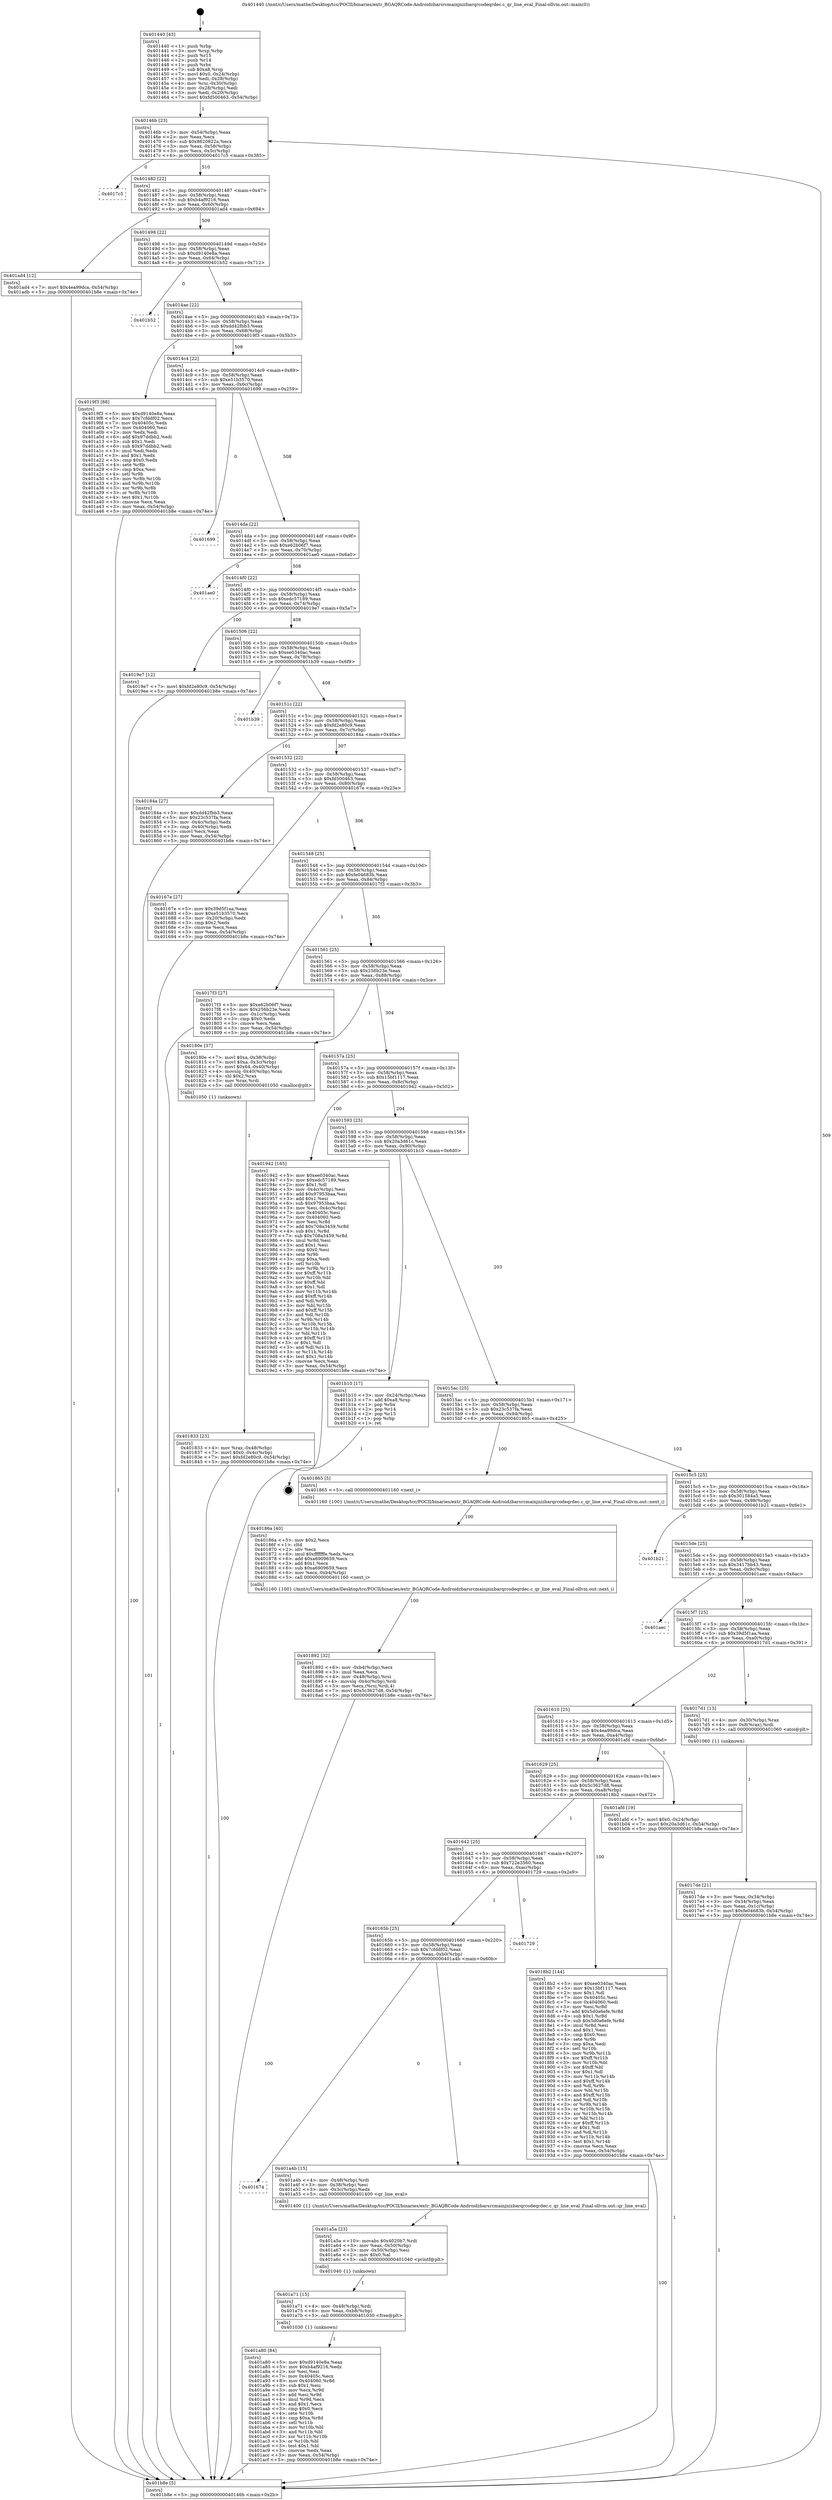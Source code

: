 digraph "0x401440" {
  label = "0x401440 (/mnt/c/Users/mathe/Desktop/tcc/POCII/binaries/extr_BGAQRCode-Androidzbarsrcmainjnizbarqrcodeqrdec.c_qr_line_eval_Final-ollvm.out::main(0))"
  labelloc = "t"
  node[shape=record]

  Entry [label="",width=0.3,height=0.3,shape=circle,fillcolor=black,style=filled]
  "0x40146b" [label="{
     0x40146b [23]\l
     | [instrs]\l
     &nbsp;&nbsp;0x40146b \<+3\>: mov -0x54(%rbp),%eax\l
     &nbsp;&nbsp;0x40146e \<+2\>: mov %eax,%ecx\l
     &nbsp;&nbsp;0x401470 \<+6\>: sub $0x8620822a,%ecx\l
     &nbsp;&nbsp;0x401476 \<+3\>: mov %eax,-0x58(%rbp)\l
     &nbsp;&nbsp;0x401479 \<+3\>: mov %ecx,-0x5c(%rbp)\l
     &nbsp;&nbsp;0x40147c \<+6\>: je 00000000004017c5 \<main+0x385\>\l
  }"]
  "0x4017c5" [label="{
     0x4017c5\l
  }", style=dashed]
  "0x401482" [label="{
     0x401482 [22]\l
     | [instrs]\l
     &nbsp;&nbsp;0x401482 \<+5\>: jmp 0000000000401487 \<main+0x47\>\l
     &nbsp;&nbsp;0x401487 \<+3\>: mov -0x58(%rbp),%eax\l
     &nbsp;&nbsp;0x40148a \<+5\>: sub $0xb4af9216,%eax\l
     &nbsp;&nbsp;0x40148f \<+3\>: mov %eax,-0x60(%rbp)\l
     &nbsp;&nbsp;0x401492 \<+6\>: je 0000000000401ad4 \<main+0x694\>\l
  }"]
  Exit [label="",width=0.3,height=0.3,shape=circle,fillcolor=black,style=filled,peripheries=2]
  "0x401ad4" [label="{
     0x401ad4 [12]\l
     | [instrs]\l
     &nbsp;&nbsp;0x401ad4 \<+7\>: movl $0x4ea99dca,-0x54(%rbp)\l
     &nbsp;&nbsp;0x401adb \<+5\>: jmp 0000000000401b8e \<main+0x74e\>\l
  }"]
  "0x401498" [label="{
     0x401498 [22]\l
     | [instrs]\l
     &nbsp;&nbsp;0x401498 \<+5\>: jmp 000000000040149d \<main+0x5d\>\l
     &nbsp;&nbsp;0x40149d \<+3\>: mov -0x58(%rbp),%eax\l
     &nbsp;&nbsp;0x4014a0 \<+5\>: sub $0xd9140e8a,%eax\l
     &nbsp;&nbsp;0x4014a5 \<+3\>: mov %eax,-0x64(%rbp)\l
     &nbsp;&nbsp;0x4014a8 \<+6\>: je 0000000000401b52 \<main+0x712\>\l
  }"]
  "0x401a80" [label="{
     0x401a80 [84]\l
     | [instrs]\l
     &nbsp;&nbsp;0x401a80 \<+5\>: mov $0xd9140e8a,%eax\l
     &nbsp;&nbsp;0x401a85 \<+5\>: mov $0xb4af9216,%edx\l
     &nbsp;&nbsp;0x401a8a \<+2\>: xor %esi,%esi\l
     &nbsp;&nbsp;0x401a8c \<+7\>: mov 0x40405c,%ecx\l
     &nbsp;&nbsp;0x401a93 \<+8\>: mov 0x404060,%r8d\l
     &nbsp;&nbsp;0x401a9b \<+3\>: sub $0x1,%esi\l
     &nbsp;&nbsp;0x401a9e \<+3\>: mov %ecx,%r9d\l
     &nbsp;&nbsp;0x401aa1 \<+3\>: add %esi,%r9d\l
     &nbsp;&nbsp;0x401aa4 \<+4\>: imul %r9d,%ecx\l
     &nbsp;&nbsp;0x401aa8 \<+3\>: and $0x1,%ecx\l
     &nbsp;&nbsp;0x401aab \<+3\>: cmp $0x0,%ecx\l
     &nbsp;&nbsp;0x401aae \<+4\>: sete %r10b\l
     &nbsp;&nbsp;0x401ab2 \<+4\>: cmp $0xa,%r8d\l
     &nbsp;&nbsp;0x401ab6 \<+4\>: setl %r11b\l
     &nbsp;&nbsp;0x401aba \<+3\>: mov %r10b,%bl\l
     &nbsp;&nbsp;0x401abd \<+3\>: and %r11b,%bl\l
     &nbsp;&nbsp;0x401ac0 \<+3\>: xor %r11b,%r10b\l
     &nbsp;&nbsp;0x401ac3 \<+3\>: or %r10b,%bl\l
     &nbsp;&nbsp;0x401ac6 \<+3\>: test $0x1,%bl\l
     &nbsp;&nbsp;0x401ac9 \<+3\>: cmovne %edx,%eax\l
     &nbsp;&nbsp;0x401acc \<+3\>: mov %eax,-0x54(%rbp)\l
     &nbsp;&nbsp;0x401acf \<+5\>: jmp 0000000000401b8e \<main+0x74e\>\l
  }"]
  "0x401b52" [label="{
     0x401b52\l
  }", style=dashed]
  "0x4014ae" [label="{
     0x4014ae [22]\l
     | [instrs]\l
     &nbsp;&nbsp;0x4014ae \<+5\>: jmp 00000000004014b3 \<main+0x73\>\l
     &nbsp;&nbsp;0x4014b3 \<+3\>: mov -0x58(%rbp),%eax\l
     &nbsp;&nbsp;0x4014b6 \<+5\>: sub $0xdd42fbb3,%eax\l
     &nbsp;&nbsp;0x4014bb \<+3\>: mov %eax,-0x68(%rbp)\l
     &nbsp;&nbsp;0x4014be \<+6\>: je 00000000004019f3 \<main+0x5b3\>\l
  }"]
  "0x401a71" [label="{
     0x401a71 [15]\l
     | [instrs]\l
     &nbsp;&nbsp;0x401a71 \<+4\>: mov -0x48(%rbp),%rdi\l
     &nbsp;&nbsp;0x401a75 \<+6\>: mov %eax,-0xb8(%rbp)\l
     &nbsp;&nbsp;0x401a7b \<+5\>: call 0000000000401030 \<free@plt\>\l
     | [calls]\l
     &nbsp;&nbsp;0x401030 \{1\} (unknown)\l
  }"]
  "0x4019f3" [label="{
     0x4019f3 [88]\l
     | [instrs]\l
     &nbsp;&nbsp;0x4019f3 \<+5\>: mov $0xd9140e8a,%eax\l
     &nbsp;&nbsp;0x4019f8 \<+5\>: mov $0x7cfddf02,%ecx\l
     &nbsp;&nbsp;0x4019fd \<+7\>: mov 0x40405c,%edx\l
     &nbsp;&nbsp;0x401a04 \<+7\>: mov 0x404060,%esi\l
     &nbsp;&nbsp;0x401a0b \<+2\>: mov %edx,%edi\l
     &nbsp;&nbsp;0x401a0d \<+6\>: add $0x97ddbb2,%edi\l
     &nbsp;&nbsp;0x401a13 \<+3\>: sub $0x1,%edi\l
     &nbsp;&nbsp;0x401a16 \<+6\>: sub $0x97ddbb2,%edi\l
     &nbsp;&nbsp;0x401a1c \<+3\>: imul %edi,%edx\l
     &nbsp;&nbsp;0x401a1f \<+3\>: and $0x1,%edx\l
     &nbsp;&nbsp;0x401a22 \<+3\>: cmp $0x0,%edx\l
     &nbsp;&nbsp;0x401a25 \<+4\>: sete %r8b\l
     &nbsp;&nbsp;0x401a29 \<+3\>: cmp $0xa,%esi\l
     &nbsp;&nbsp;0x401a2c \<+4\>: setl %r9b\l
     &nbsp;&nbsp;0x401a30 \<+3\>: mov %r8b,%r10b\l
     &nbsp;&nbsp;0x401a33 \<+3\>: and %r9b,%r10b\l
     &nbsp;&nbsp;0x401a36 \<+3\>: xor %r9b,%r8b\l
     &nbsp;&nbsp;0x401a39 \<+3\>: or %r8b,%r10b\l
     &nbsp;&nbsp;0x401a3c \<+4\>: test $0x1,%r10b\l
     &nbsp;&nbsp;0x401a40 \<+3\>: cmovne %ecx,%eax\l
     &nbsp;&nbsp;0x401a43 \<+3\>: mov %eax,-0x54(%rbp)\l
     &nbsp;&nbsp;0x401a46 \<+5\>: jmp 0000000000401b8e \<main+0x74e\>\l
  }"]
  "0x4014c4" [label="{
     0x4014c4 [22]\l
     | [instrs]\l
     &nbsp;&nbsp;0x4014c4 \<+5\>: jmp 00000000004014c9 \<main+0x89\>\l
     &nbsp;&nbsp;0x4014c9 \<+3\>: mov -0x58(%rbp),%eax\l
     &nbsp;&nbsp;0x4014cc \<+5\>: sub $0xe51b3570,%eax\l
     &nbsp;&nbsp;0x4014d1 \<+3\>: mov %eax,-0x6c(%rbp)\l
     &nbsp;&nbsp;0x4014d4 \<+6\>: je 0000000000401699 \<main+0x259\>\l
  }"]
  "0x401a5a" [label="{
     0x401a5a [23]\l
     | [instrs]\l
     &nbsp;&nbsp;0x401a5a \<+10\>: movabs $0x4020b7,%rdi\l
     &nbsp;&nbsp;0x401a64 \<+3\>: mov %eax,-0x50(%rbp)\l
     &nbsp;&nbsp;0x401a67 \<+3\>: mov -0x50(%rbp),%esi\l
     &nbsp;&nbsp;0x401a6a \<+2\>: mov $0x0,%al\l
     &nbsp;&nbsp;0x401a6c \<+5\>: call 0000000000401040 \<printf@plt\>\l
     | [calls]\l
     &nbsp;&nbsp;0x401040 \{1\} (unknown)\l
  }"]
  "0x401699" [label="{
     0x401699\l
  }", style=dashed]
  "0x4014da" [label="{
     0x4014da [22]\l
     | [instrs]\l
     &nbsp;&nbsp;0x4014da \<+5\>: jmp 00000000004014df \<main+0x9f\>\l
     &nbsp;&nbsp;0x4014df \<+3\>: mov -0x58(%rbp),%eax\l
     &nbsp;&nbsp;0x4014e2 \<+5\>: sub $0xe62b06f7,%eax\l
     &nbsp;&nbsp;0x4014e7 \<+3\>: mov %eax,-0x70(%rbp)\l
     &nbsp;&nbsp;0x4014ea \<+6\>: je 0000000000401ae0 \<main+0x6a0\>\l
  }"]
  "0x401674" [label="{
     0x401674\l
  }", style=dashed]
  "0x401ae0" [label="{
     0x401ae0\l
  }", style=dashed]
  "0x4014f0" [label="{
     0x4014f0 [22]\l
     | [instrs]\l
     &nbsp;&nbsp;0x4014f0 \<+5\>: jmp 00000000004014f5 \<main+0xb5\>\l
     &nbsp;&nbsp;0x4014f5 \<+3\>: mov -0x58(%rbp),%eax\l
     &nbsp;&nbsp;0x4014f8 \<+5\>: sub $0xedc57189,%eax\l
     &nbsp;&nbsp;0x4014fd \<+3\>: mov %eax,-0x74(%rbp)\l
     &nbsp;&nbsp;0x401500 \<+6\>: je 00000000004019e7 \<main+0x5a7\>\l
  }"]
  "0x401a4b" [label="{
     0x401a4b [15]\l
     | [instrs]\l
     &nbsp;&nbsp;0x401a4b \<+4\>: mov -0x48(%rbp),%rdi\l
     &nbsp;&nbsp;0x401a4f \<+3\>: mov -0x38(%rbp),%esi\l
     &nbsp;&nbsp;0x401a52 \<+3\>: mov -0x3c(%rbp),%edx\l
     &nbsp;&nbsp;0x401a55 \<+5\>: call 0000000000401400 \<qr_line_eval\>\l
     | [calls]\l
     &nbsp;&nbsp;0x401400 \{1\} (/mnt/c/Users/mathe/Desktop/tcc/POCII/binaries/extr_BGAQRCode-Androidzbarsrcmainjnizbarqrcodeqrdec.c_qr_line_eval_Final-ollvm.out::qr_line_eval)\l
  }"]
  "0x4019e7" [label="{
     0x4019e7 [12]\l
     | [instrs]\l
     &nbsp;&nbsp;0x4019e7 \<+7\>: movl $0xfd2e80c9,-0x54(%rbp)\l
     &nbsp;&nbsp;0x4019ee \<+5\>: jmp 0000000000401b8e \<main+0x74e\>\l
  }"]
  "0x401506" [label="{
     0x401506 [22]\l
     | [instrs]\l
     &nbsp;&nbsp;0x401506 \<+5\>: jmp 000000000040150b \<main+0xcb\>\l
     &nbsp;&nbsp;0x40150b \<+3\>: mov -0x58(%rbp),%eax\l
     &nbsp;&nbsp;0x40150e \<+5\>: sub $0xee0340ac,%eax\l
     &nbsp;&nbsp;0x401513 \<+3\>: mov %eax,-0x78(%rbp)\l
     &nbsp;&nbsp;0x401516 \<+6\>: je 0000000000401b39 \<main+0x6f9\>\l
  }"]
  "0x40165b" [label="{
     0x40165b [25]\l
     | [instrs]\l
     &nbsp;&nbsp;0x40165b \<+5\>: jmp 0000000000401660 \<main+0x220\>\l
     &nbsp;&nbsp;0x401660 \<+3\>: mov -0x58(%rbp),%eax\l
     &nbsp;&nbsp;0x401663 \<+5\>: sub $0x7cfddf02,%eax\l
     &nbsp;&nbsp;0x401668 \<+6\>: mov %eax,-0xb0(%rbp)\l
     &nbsp;&nbsp;0x40166e \<+6\>: je 0000000000401a4b \<main+0x60b\>\l
  }"]
  "0x401b39" [label="{
     0x401b39\l
  }", style=dashed]
  "0x40151c" [label="{
     0x40151c [22]\l
     | [instrs]\l
     &nbsp;&nbsp;0x40151c \<+5\>: jmp 0000000000401521 \<main+0xe1\>\l
     &nbsp;&nbsp;0x401521 \<+3\>: mov -0x58(%rbp),%eax\l
     &nbsp;&nbsp;0x401524 \<+5\>: sub $0xfd2e80c9,%eax\l
     &nbsp;&nbsp;0x401529 \<+3\>: mov %eax,-0x7c(%rbp)\l
     &nbsp;&nbsp;0x40152c \<+6\>: je 000000000040184a \<main+0x40a\>\l
  }"]
  "0x401729" [label="{
     0x401729\l
  }", style=dashed]
  "0x40184a" [label="{
     0x40184a [27]\l
     | [instrs]\l
     &nbsp;&nbsp;0x40184a \<+5\>: mov $0xdd42fbb3,%eax\l
     &nbsp;&nbsp;0x40184f \<+5\>: mov $0x23c537fa,%ecx\l
     &nbsp;&nbsp;0x401854 \<+3\>: mov -0x4c(%rbp),%edx\l
     &nbsp;&nbsp;0x401857 \<+3\>: cmp -0x40(%rbp),%edx\l
     &nbsp;&nbsp;0x40185a \<+3\>: cmovl %ecx,%eax\l
     &nbsp;&nbsp;0x40185d \<+3\>: mov %eax,-0x54(%rbp)\l
     &nbsp;&nbsp;0x401860 \<+5\>: jmp 0000000000401b8e \<main+0x74e\>\l
  }"]
  "0x401532" [label="{
     0x401532 [22]\l
     | [instrs]\l
     &nbsp;&nbsp;0x401532 \<+5\>: jmp 0000000000401537 \<main+0xf7\>\l
     &nbsp;&nbsp;0x401537 \<+3\>: mov -0x58(%rbp),%eax\l
     &nbsp;&nbsp;0x40153a \<+5\>: sub $0xfd500463,%eax\l
     &nbsp;&nbsp;0x40153f \<+3\>: mov %eax,-0x80(%rbp)\l
     &nbsp;&nbsp;0x401542 \<+6\>: je 000000000040167e \<main+0x23e\>\l
  }"]
  "0x401642" [label="{
     0x401642 [25]\l
     | [instrs]\l
     &nbsp;&nbsp;0x401642 \<+5\>: jmp 0000000000401647 \<main+0x207\>\l
     &nbsp;&nbsp;0x401647 \<+3\>: mov -0x58(%rbp),%eax\l
     &nbsp;&nbsp;0x40164a \<+5\>: sub $0x722e3560,%eax\l
     &nbsp;&nbsp;0x40164f \<+6\>: mov %eax,-0xac(%rbp)\l
     &nbsp;&nbsp;0x401655 \<+6\>: je 0000000000401729 \<main+0x2e9\>\l
  }"]
  "0x40167e" [label="{
     0x40167e [27]\l
     | [instrs]\l
     &nbsp;&nbsp;0x40167e \<+5\>: mov $0x39d5f1aa,%eax\l
     &nbsp;&nbsp;0x401683 \<+5\>: mov $0xe51b3570,%ecx\l
     &nbsp;&nbsp;0x401688 \<+3\>: mov -0x20(%rbp),%edx\l
     &nbsp;&nbsp;0x40168b \<+3\>: cmp $0x2,%edx\l
     &nbsp;&nbsp;0x40168e \<+3\>: cmovne %ecx,%eax\l
     &nbsp;&nbsp;0x401691 \<+3\>: mov %eax,-0x54(%rbp)\l
     &nbsp;&nbsp;0x401694 \<+5\>: jmp 0000000000401b8e \<main+0x74e\>\l
  }"]
  "0x401548" [label="{
     0x401548 [25]\l
     | [instrs]\l
     &nbsp;&nbsp;0x401548 \<+5\>: jmp 000000000040154d \<main+0x10d\>\l
     &nbsp;&nbsp;0x40154d \<+3\>: mov -0x58(%rbp),%eax\l
     &nbsp;&nbsp;0x401550 \<+5\>: sub $0xfe04683b,%eax\l
     &nbsp;&nbsp;0x401555 \<+6\>: mov %eax,-0x84(%rbp)\l
     &nbsp;&nbsp;0x40155b \<+6\>: je 00000000004017f3 \<main+0x3b3\>\l
  }"]
  "0x401b8e" [label="{
     0x401b8e [5]\l
     | [instrs]\l
     &nbsp;&nbsp;0x401b8e \<+5\>: jmp 000000000040146b \<main+0x2b\>\l
  }"]
  "0x401440" [label="{
     0x401440 [43]\l
     | [instrs]\l
     &nbsp;&nbsp;0x401440 \<+1\>: push %rbp\l
     &nbsp;&nbsp;0x401441 \<+3\>: mov %rsp,%rbp\l
     &nbsp;&nbsp;0x401444 \<+2\>: push %r15\l
     &nbsp;&nbsp;0x401446 \<+2\>: push %r14\l
     &nbsp;&nbsp;0x401448 \<+1\>: push %rbx\l
     &nbsp;&nbsp;0x401449 \<+7\>: sub $0xa8,%rsp\l
     &nbsp;&nbsp;0x401450 \<+7\>: movl $0x0,-0x24(%rbp)\l
     &nbsp;&nbsp;0x401457 \<+3\>: mov %edi,-0x28(%rbp)\l
     &nbsp;&nbsp;0x40145a \<+4\>: mov %rsi,-0x30(%rbp)\l
     &nbsp;&nbsp;0x40145e \<+3\>: mov -0x28(%rbp),%edi\l
     &nbsp;&nbsp;0x401461 \<+3\>: mov %edi,-0x20(%rbp)\l
     &nbsp;&nbsp;0x401464 \<+7\>: movl $0xfd500463,-0x54(%rbp)\l
  }"]
  "0x4018b2" [label="{
     0x4018b2 [144]\l
     | [instrs]\l
     &nbsp;&nbsp;0x4018b2 \<+5\>: mov $0xee0340ac,%eax\l
     &nbsp;&nbsp;0x4018b7 \<+5\>: mov $0x15bf1117,%ecx\l
     &nbsp;&nbsp;0x4018bc \<+2\>: mov $0x1,%dl\l
     &nbsp;&nbsp;0x4018be \<+7\>: mov 0x40405c,%esi\l
     &nbsp;&nbsp;0x4018c5 \<+7\>: mov 0x404060,%edi\l
     &nbsp;&nbsp;0x4018cc \<+3\>: mov %esi,%r8d\l
     &nbsp;&nbsp;0x4018cf \<+7\>: add $0x5d0a6efe,%r8d\l
     &nbsp;&nbsp;0x4018d6 \<+4\>: sub $0x1,%r8d\l
     &nbsp;&nbsp;0x4018da \<+7\>: sub $0x5d0a6efe,%r8d\l
     &nbsp;&nbsp;0x4018e1 \<+4\>: imul %r8d,%esi\l
     &nbsp;&nbsp;0x4018e5 \<+3\>: and $0x1,%esi\l
     &nbsp;&nbsp;0x4018e8 \<+3\>: cmp $0x0,%esi\l
     &nbsp;&nbsp;0x4018eb \<+4\>: sete %r9b\l
     &nbsp;&nbsp;0x4018ef \<+3\>: cmp $0xa,%edi\l
     &nbsp;&nbsp;0x4018f2 \<+4\>: setl %r10b\l
     &nbsp;&nbsp;0x4018f6 \<+3\>: mov %r9b,%r11b\l
     &nbsp;&nbsp;0x4018f9 \<+4\>: xor $0xff,%r11b\l
     &nbsp;&nbsp;0x4018fd \<+3\>: mov %r10b,%bl\l
     &nbsp;&nbsp;0x401900 \<+3\>: xor $0xff,%bl\l
     &nbsp;&nbsp;0x401903 \<+3\>: xor $0x1,%dl\l
     &nbsp;&nbsp;0x401906 \<+3\>: mov %r11b,%r14b\l
     &nbsp;&nbsp;0x401909 \<+4\>: and $0xff,%r14b\l
     &nbsp;&nbsp;0x40190d \<+3\>: and %dl,%r9b\l
     &nbsp;&nbsp;0x401910 \<+3\>: mov %bl,%r15b\l
     &nbsp;&nbsp;0x401913 \<+4\>: and $0xff,%r15b\l
     &nbsp;&nbsp;0x401917 \<+3\>: and %dl,%r10b\l
     &nbsp;&nbsp;0x40191a \<+3\>: or %r9b,%r14b\l
     &nbsp;&nbsp;0x40191d \<+3\>: or %r10b,%r15b\l
     &nbsp;&nbsp;0x401920 \<+3\>: xor %r15b,%r14b\l
     &nbsp;&nbsp;0x401923 \<+3\>: or %bl,%r11b\l
     &nbsp;&nbsp;0x401926 \<+4\>: xor $0xff,%r11b\l
     &nbsp;&nbsp;0x40192a \<+3\>: or $0x1,%dl\l
     &nbsp;&nbsp;0x40192d \<+3\>: and %dl,%r11b\l
     &nbsp;&nbsp;0x401930 \<+3\>: or %r11b,%r14b\l
     &nbsp;&nbsp;0x401933 \<+4\>: test $0x1,%r14b\l
     &nbsp;&nbsp;0x401937 \<+3\>: cmovne %ecx,%eax\l
     &nbsp;&nbsp;0x40193a \<+3\>: mov %eax,-0x54(%rbp)\l
     &nbsp;&nbsp;0x40193d \<+5\>: jmp 0000000000401b8e \<main+0x74e\>\l
  }"]
  "0x4017f3" [label="{
     0x4017f3 [27]\l
     | [instrs]\l
     &nbsp;&nbsp;0x4017f3 \<+5\>: mov $0xe62b06f7,%eax\l
     &nbsp;&nbsp;0x4017f8 \<+5\>: mov $0x256b23e,%ecx\l
     &nbsp;&nbsp;0x4017fd \<+3\>: mov -0x1c(%rbp),%edx\l
     &nbsp;&nbsp;0x401800 \<+3\>: cmp $0x0,%edx\l
     &nbsp;&nbsp;0x401803 \<+3\>: cmove %ecx,%eax\l
     &nbsp;&nbsp;0x401806 \<+3\>: mov %eax,-0x54(%rbp)\l
     &nbsp;&nbsp;0x401809 \<+5\>: jmp 0000000000401b8e \<main+0x74e\>\l
  }"]
  "0x401561" [label="{
     0x401561 [25]\l
     | [instrs]\l
     &nbsp;&nbsp;0x401561 \<+5\>: jmp 0000000000401566 \<main+0x126\>\l
     &nbsp;&nbsp;0x401566 \<+3\>: mov -0x58(%rbp),%eax\l
     &nbsp;&nbsp;0x401569 \<+5\>: sub $0x256b23e,%eax\l
     &nbsp;&nbsp;0x40156e \<+6\>: mov %eax,-0x88(%rbp)\l
     &nbsp;&nbsp;0x401574 \<+6\>: je 000000000040180e \<main+0x3ce\>\l
  }"]
  "0x401629" [label="{
     0x401629 [25]\l
     | [instrs]\l
     &nbsp;&nbsp;0x401629 \<+5\>: jmp 000000000040162e \<main+0x1ee\>\l
     &nbsp;&nbsp;0x40162e \<+3\>: mov -0x58(%rbp),%eax\l
     &nbsp;&nbsp;0x401631 \<+5\>: sub $0x5c3627d8,%eax\l
     &nbsp;&nbsp;0x401636 \<+6\>: mov %eax,-0xa8(%rbp)\l
     &nbsp;&nbsp;0x40163c \<+6\>: je 00000000004018b2 \<main+0x472\>\l
  }"]
  "0x40180e" [label="{
     0x40180e [37]\l
     | [instrs]\l
     &nbsp;&nbsp;0x40180e \<+7\>: movl $0xa,-0x38(%rbp)\l
     &nbsp;&nbsp;0x401815 \<+7\>: movl $0xa,-0x3c(%rbp)\l
     &nbsp;&nbsp;0x40181c \<+7\>: movl $0x64,-0x40(%rbp)\l
     &nbsp;&nbsp;0x401823 \<+4\>: movslq -0x40(%rbp),%rax\l
     &nbsp;&nbsp;0x401827 \<+4\>: shl $0x2,%rax\l
     &nbsp;&nbsp;0x40182b \<+3\>: mov %rax,%rdi\l
     &nbsp;&nbsp;0x40182e \<+5\>: call 0000000000401050 \<malloc@plt\>\l
     | [calls]\l
     &nbsp;&nbsp;0x401050 \{1\} (unknown)\l
  }"]
  "0x40157a" [label="{
     0x40157a [25]\l
     | [instrs]\l
     &nbsp;&nbsp;0x40157a \<+5\>: jmp 000000000040157f \<main+0x13f\>\l
     &nbsp;&nbsp;0x40157f \<+3\>: mov -0x58(%rbp),%eax\l
     &nbsp;&nbsp;0x401582 \<+5\>: sub $0x15bf1117,%eax\l
     &nbsp;&nbsp;0x401587 \<+6\>: mov %eax,-0x8c(%rbp)\l
     &nbsp;&nbsp;0x40158d \<+6\>: je 0000000000401942 \<main+0x502\>\l
  }"]
  "0x401afd" [label="{
     0x401afd [19]\l
     | [instrs]\l
     &nbsp;&nbsp;0x401afd \<+7\>: movl $0x0,-0x24(%rbp)\l
     &nbsp;&nbsp;0x401b04 \<+7\>: movl $0x20a3d61c,-0x54(%rbp)\l
     &nbsp;&nbsp;0x401b0b \<+5\>: jmp 0000000000401b8e \<main+0x74e\>\l
  }"]
  "0x401942" [label="{
     0x401942 [165]\l
     | [instrs]\l
     &nbsp;&nbsp;0x401942 \<+5\>: mov $0xee0340ac,%eax\l
     &nbsp;&nbsp;0x401947 \<+5\>: mov $0xedc57189,%ecx\l
     &nbsp;&nbsp;0x40194c \<+2\>: mov $0x1,%dl\l
     &nbsp;&nbsp;0x40194e \<+3\>: mov -0x4c(%rbp),%esi\l
     &nbsp;&nbsp;0x401951 \<+6\>: add $0x97953baa,%esi\l
     &nbsp;&nbsp;0x401957 \<+3\>: add $0x1,%esi\l
     &nbsp;&nbsp;0x40195a \<+6\>: sub $0x97953baa,%esi\l
     &nbsp;&nbsp;0x401960 \<+3\>: mov %esi,-0x4c(%rbp)\l
     &nbsp;&nbsp;0x401963 \<+7\>: mov 0x40405c,%esi\l
     &nbsp;&nbsp;0x40196a \<+7\>: mov 0x404060,%edi\l
     &nbsp;&nbsp;0x401971 \<+3\>: mov %esi,%r8d\l
     &nbsp;&nbsp;0x401974 \<+7\>: add $0x708a3459,%r8d\l
     &nbsp;&nbsp;0x40197b \<+4\>: sub $0x1,%r8d\l
     &nbsp;&nbsp;0x40197f \<+7\>: sub $0x708a3459,%r8d\l
     &nbsp;&nbsp;0x401986 \<+4\>: imul %r8d,%esi\l
     &nbsp;&nbsp;0x40198a \<+3\>: and $0x1,%esi\l
     &nbsp;&nbsp;0x40198d \<+3\>: cmp $0x0,%esi\l
     &nbsp;&nbsp;0x401990 \<+4\>: sete %r9b\l
     &nbsp;&nbsp;0x401994 \<+3\>: cmp $0xa,%edi\l
     &nbsp;&nbsp;0x401997 \<+4\>: setl %r10b\l
     &nbsp;&nbsp;0x40199b \<+3\>: mov %r9b,%r11b\l
     &nbsp;&nbsp;0x40199e \<+4\>: xor $0xff,%r11b\l
     &nbsp;&nbsp;0x4019a2 \<+3\>: mov %r10b,%bl\l
     &nbsp;&nbsp;0x4019a5 \<+3\>: xor $0xff,%bl\l
     &nbsp;&nbsp;0x4019a8 \<+3\>: xor $0x1,%dl\l
     &nbsp;&nbsp;0x4019ab \<+3\>: mov %r11b,%r14b\l
     &nbsp;&nbsp;0x4019ae \<+4\>: and $0xff,%r14b\l
     &nbsp;&nbsp;0x4019b2 \<+3\>: and %dl,%r9b\l
     &nbsp;&nbsp;0x4019b5 \<+3\>: mov %bl,%r15b\l
     &nbsp;&nbsp;0x4019b8 \<+4\>: and $0xff,%r15b\l
     &nbsp;&nbsp;0x4019bc \<+3\>: and %dl,%r10b\l
     &nbsp;&nbsp;0x4019bf \<+3\>: or %r9b,%r14b\l
     &nbsp;&nbsp;0x4019c2 \<+3\>: or %r10b,%r15b\l
     &nbsp;&nbsp;0x4019c5 \<+3\>: xor %r15b,%r14b\l
     &nbsp;&nbsp;0x4019c8 \<+3\>: or %bl,%r11b\l
     &nbsp;&nbsp;0x4019cb \<+4\>: xor $0xff,%r11b\l
     &nbsp;&nbsp;0x4019cf \<+3\>: or $0x1,%dl\l
     &nbsp;&nbsp;0x4019d2 \<+3\>: and %dl,%r11b\l
     &nbsp;&nbsp;0x4019d5 \<+3\>: or %r11b,%r14b\l
     &nbsp;&nbsp;0x4019d8 \<+4\>: test $0x1,%r14b\l
     &nbsp;&nbsp;0x4019dc \<+3\>: cmovne %ecx,%eax\l
     &nbsp;&nbsp;0x4019df \<+3\>: mov %eax,-0x54(%rbp)\l
     &nbsp;&nbsp;0x4019e2 \<+5\>: jmp 0000000000401b8e \<main+0x74e\>\l
  }"]
  "0x401593" [label="{
     0x401593 [25]\l
     | [instrs]\l
     &nbsp;&nbsp;0x401593 \<+5\>: jmp 0000000000401598 \<main+0x158\>\l
     &nbsp;&nbsp;0x401598 \<+3\>: mov -0x58(%rbp),%eax\l
     &nbsp;&nbsp;0x40159b \<+5\>: sub $0x20a3d61c,%eax\l
     &nbsp;&nbsp;0x4015a0 \<+6\>: mov %eax,-0x90(%rbp)\l
     &nbsp;&nbsp;0x4015a6 \<+6\>: je 0000000000401b10 \<main+0x6d0\>\l
  }"]
  "0x401892" [label="{
     0x401892 [32]\l
     | [instrs]\l
     &nbsp;&nbsp;0x401892 \<+6\>: mov -0xb4(%rbp),%ecx\l
     &nbsp;&nbsp;0x401898 \<+3\>: imul %eax,%ecx\l
     &nbsp;&nbsp;0x40189b \<+4\>: mov -0x48(%rbp),%rsi\l
     &nbsp;&nbsp;0x40189f \<+4\>: movslq -0x4c(%rbp),%rdi\l
     &nbsp;&nbsp;0x4018a3 \<+3\>: mov %ecx,(%rsi,%rdi,4)\l
     &nbsp;&nbsp;0x4018a6 \<+7\>: movl $0x5c3627d8,-0x54(%rbp)\l
     &nbsp;&nbsp;0x4018ad \<+5\>: jmp 0000000000401b8e \<main+0x74e\>\l
  }"]
  "0x401b10" [label="{
     0x401b10 [17]\l
     | [instrs]\l
     &nbsp;&nbsp;0x401b10 \<+3\>: mov -0x24(%rbp),%eax\l
     &nbsp;&nbsp;0x401b13 \<+7\>: add $0xa8,%rsp\l
     &nbsp;&nbsp;0x401b1a \<+1\>: pop %rbx\l
     &nbsp;&nbsp;0x401b1b \<+2\>: pop %r14\l
     &nbsp;&nbsp;0x401b1d \<+2\>: pop %r15\l
     &nbsp;&nbsp;0x401b1f \<+1\>: pop %rbp\l
     &nbsp;&nbsp;0x401b20 \<+1\>: ret\l
  }"]
  "0x4015ac" [label="{
     0x4015ac [25]\l
     | [instrs]\l
     &nbsp;&nbsp;0x4015ac \<+5\>: jmp 00000000004015b1 \<main+0x171\>\l
     &nbsp;&nbsp;0x4015b1 \<+3\>: mov -0x58(%rbp),%eax\l
     &nbsp;&nbsp;0x4015b4 \<+5\>: sub $0x23c537fa,%eax\l
     &nbsp;&nbsp;0x4015b9 \<+6\>: mov %eax,-0x94(%rbp)\l
     &nbsp;&nbsp;0x4015bf \<+6\>: je 0000000000401865 \<main+0x425\>\l
  }"]
  "0x40186a" [label="{
     0x40186a [40]\l
     | [instrs]\l
     &nbsp;&nbsp;0x40186a \<+5\>: mov $0x2,%ecx\l
     &nbsp;&nbsp;0x40186f \<+1\>: cltd\l
     &nbsp;&nbsp;0x401870 \<+2\>: idiv %ecx\l
     &nbsp;&nbsp;0x401872 \<+6\>: imul $0xfffffffe,%edx,%ecx\l
     &nbsp;&nbsp;0x401878 \<+6\>: add $0xa6909659,%ecx\l
     &nbsp;&nbsp;0x40187e \<+3\>: add $0x1,%ecx\l
     &nbsp;&nbsp;0x401881 \<+6\>: sub $0xa6909659,%ecx\l
     &nbsp;&nbsp;0x401887 \<+6\>: mov %ecx,-0xb4(%rbp)\l
     &nbsp;&nbsp;0x40188d \<+5\>: call 0000000000401160 \<next_i\>\l
     | [calls]\l
     &nbsp;&nbsp;0x401160 \{100\} (/mnt/c/Users/mathe/Desktop/tcc/POCII/binaries/extr_BGAQRCode-Androidzbarsrcmainjnizbarqrcodeqrdec.c_qr_line_eval_Final-ollvm.out::next_i)\l
  }"]
  "0x401865" [label="{
     0x401865 [5]\l
     | [instrs]\l
     &nbsp;&nbsp;0x401865 \<+5\>: call 0000000000401160 \<next_i\>\l
     | [calls]\l
     &nbsp;&nbsp;0x401160 \{100\} (/mnt/c/Users/mathe/Desktop/tcc/POCII/binaries/extr_BGAQRCode-Androidzbarsrcmainjnizbarqrcodeqrdec.c_qr_line_eval_Final-ollvm.out::next_i)\l
  }"]
  "0x4015c5" [label="{
     0x4015c5 [25]\l
     | [instrs]\l
     &nbsp;&nbsp;0x4015c5 \<+5\>: jmp 00000000004015ca \<main+0x18a\>\l
     &nbsp;&nbsp;0x4015ca \<+3\>: mov -0x58(%rbp),%eax\l
     &nbsp;&nbsp;0x4015cd \<+5\>: sub $0x301584a5,%eax\l
     &nbsp;&nbsp;0x4015d2 \<+6\>: mov %eax,-0x98(%rbp)\l
     &nbsp;&nbsp;0x4015d8 \<+6\>: je 0000000000401b21 \<main+0x6e1\>\l
  }"]
  "0x401833" [label="{
     0x401833 [23]\l
     | [instrs]\l
     &nbsp;&nbsp;0x401833 \<+4\>: mov %rax,-0x48(%rbp)\l
     &nbsp;&nbsp;0x401837 \<+7\>: movl $0x0,-0x4c(%rbp)\l
     &nbsp;&nbsp;0x40183e \<+7\>: movl $0xfd2e80c9,-0x54(%rbp)\l
     &nbsp;&nbsp;0x401845 \<+5\>: jmp 0000000000401b8e \<main+0x74e\>\l
  }"]
  "0x401b21" [label="{
     0x401b21\l
  }", style=dashed]
  "0x4015de" [label="{
     0x4015de [25]\l
     | [instrs]\l
     &nbsp;&nbsp;0x4015de \<+5\>: jmp 00000000004015e3 \<main+0x1a3\>\l
     &nbsp;&nbsp;0x4015e3 \<+3\>: mov -0x58(%rbp),%eax\l
     &nbsp;&nbsp;0x4015e6 \<+5\>: sub $0x3417bb43,%eax\l
     &nbsp;&nbsp;0x4015eb \<+6\>: mov %eax,-0x9c(%rbp)\l
     &nbsp;&nbsp;0x4015f1 \<+6\>: je 0000000000401aec \<main+0x6ac\>\l
  }"]
  "0x4017de" [label="{
     0x4017de [21]\l
     | [instrs]\l
     &nbsp;&nbsp;0x4017de \<+3\>: mov %eax,-0x34(%rbp)\l
     &nbsp;&nbsp;0x4017e1 \<+3\>: mov -0x34(%rbp),%eax\l
     &nbsp;&nbsp;0x4017e4 \<+3\>: mov %eax,-0x1c(%rbp)\l
     &nbsp;&nbsp;0x4017e7 \<+7\>: movl $0xfe04683b,-0x54(%rbp)\l
     &nbsp;&nbsp;0x4017ee \<+5\>: jmp 0000000000401b8e \<main+0x74e\>\l
  }"]
  "0x401aec" [label="{
     0x401aec\l
  }", style=dashed]
  "0x4015f7" [label="{
     0x4015f7 [25]\l
     | [instrs]\l
     &nbsp;&nbsp;0x4015f7 \<+5\>: jmp 00000000004015fc \<main+0x1bc\>\l
     &nbsp;&nbsp;0x4015fc \<+3\>: mov -0x58(%rbp),%eax\l
     &nbsp;&nbsp;0x4015ff \<+5\>: sub $0x39d5f1aa,%eax\l
     &nbsp;&nbsp;0x401604 \<+6\>: mov %eax,-0xa0(%rbp)\l
     &nbsp;&nbsp;0x40160a \<+6\>: je 00000000004017d1 \<main+0x391\>\l
  }"]
  "0x401610" [label="{
     0x401610 [25]\l
     | [instrs]\l
     &nbsp;&nbsp;0x401610 \<+5\>: jmp 0000000000401615 \<main+0x1d5\>\l
     &nbsp;&nbsp;0x401615 \<+3\>: mov -0x58(%rbp),%eax\l
     &nbsp;&nbsp;0x401618 \<+5\>: sub $0x4ea99dca,%eax\l
     &nbsp;&nbsp;0x40161d \<+6\>: mov %eax,-0xa4(%rbp)\l
     &nbsp;&nbsp;0x401623 \<+6\>: je 0000000000401afd \<main+0x6bd\>\l
  }"]
  "0x4017d1" [label="{
     0x4017d1 [13]\l
     | [instrs]\l
     &nbsp;&nbsp;0x4017d1 \<+4\>: mov -0x30(%rbp),%rax\l
     &nbsp;&nbsp;0x4017d5 \<+4\>: mov 0x8(%rax),%rdi\l
     &nbsp;&nbsp;0x4017d9 \<+5\>: call 0000000000401060 \<atoi@plt\>\l
     | [calls]\l
     &nbsp;&nbsp;0x401060 \{1\} (unknown)\l
  }"]
  Entry -> "0x401440" [label=" 1"]
  "0x40146b" -> "0x4017c5" [label=" 0"]
  "0x40146b" -> "0x401482" [label=" 510"]
  "0x401b10" -> Exit [label=" 1"]
  "0x401482" -> "0x401ad4" [label=" 1"]
  "0x401482" -> "0x401498" [label=" 509"]
  "0x401afd" -> "0x401b8e" [label=" 1"]
  "0x401498" -> "0x401b52" [label=" 0"]
  "0x401498" -> "0x4014ae" [label=" 509"]
  "0x401ad4" -> "0x401b8e" [label=" 1"]
  "0x4014ae" -> "0x4019f3" [label=" 1"]
  "0x4014ae" -> "0x4014c4" [label=" 508"]
  "0x401a80" -> "0x401b8e" [label=" 1"]
  "0x4014c4" -> "0x401699" [label=" 0"]
  "0x4014c4" -> "0x4014da" [label=" 508"]
  "0x401a71" -> "0x401a80" [label=" 1"]
  "0x4014da" -> "0x401ae0" [label=" 0"]
  "0x4014da" -> "0x4014f0" [label=" 508"]
  "0x401a5a" -> "0x401a71" [label=" 1"]
  "0x4014f0" -> "0x4019e7" [label=" 100"]
  "0x4014f0" -> "0x401506" [label=" 408"]
  "0x401a4b" -> "0x401a5a" [label=" 1"]
  "0x401506" -> "0x401b39" [label=" 0"]
  "0x401506" -> "0x40151c" [label=" 408"]
  "0x40165b" -> "0x401a4b" [label=" 1"]
  "0x40151c" -> "0x40184a" [label=" 101"]
  "0x40151c" -> "0x401532" [label=" 307"]
  "0x40165b" -> "0x401674" [label=" 0"]
  "0x401532" -> "0x40167e" [label=" 1"]
  "0x401532" -> "0x401548" [label=" 306"]
  "0x40167e" -> "0x401b8e" [label=" 1"]
  "0x401440" -> "0x40146b" [label=" 1"]
  "0x401b8e" -> "0x40146b" [label=" 509"]
  "0x401642" -> "0x401729" [label=" 0"]
  "0x401548" -> "0x4017f3" [label=" 1"]
  "0x401548" -> "0x401561" [label=" 305"]
  "0x401642" -> "0x40165b" [label=" 1"]
  "0x401561" -> "0x40180e" [label=" 1"]
  "0x401561" -> "0x40157a" [label=" 304"]
  "0x4019e7" -> "0x401b8e" [label=" 100"]
  "0x40157a" -> "0x401942" [label=" 100"]
  "0x40157a" -> "0x401593" [label=" 204"]
  "0x401942" -> "0x401b8e" [label=" 100"]
  "0x401593" -> "0x401b10" [label=" 1"]
  "0x401593" -> "0x4015ac" [label=" 203"]
  "0x401629" -> "0x401642" [label=" 1"]
  "0x4015ac" -> "0x401865" [label=" 100"]
  "0x4015ac" -> "0x4015c5" [label=" 103"]
  "0x401629" -> "0x4018b2" [label=" 100"]
  "0x4015c5" -> "0x401b21" [label=" 0"]
  "0x4015c5" -> "0x4015de" [label=" 103"]
  "0x4019f3" -> "0x401b8e" [label=" 1"]
  "0x4015de" -> "0x401aec" [label=" 0"]
  "0x4015de" -> "0x4015f7" [label=" 103"]
  "0x401610" -> "0x401629" [label=" 101"]
  "0x4015f7" -> "0x4017d1" [label=" 1"]
  "0x4015f7" -> "0x401610" [label=" 102"]
  "0x4017d1" -> "0x4017de" [label=" 1"]
  "0x4017de" -> "0x401b8e" [label=" 1"]
  "0x4017f3" -> "0x401b8e" [label=" 1"]
  "0x40180e" -> "0x401833" [label=" 1"]
  "0x401833" -> "0x401b8e" [label=" 1"]
  "0x40184a" -> "0x401b8e" [label=" 101"]
  "0x401865" -> "0x40186a" [label=" 100"]
  "0x40186a" -> "0x401892" [label=" 100"]
  "0x401892" -> "0x401b8e" [label=" 100"]
  "0x4018b2" -> "0x401b8e" [label=" 100"]
  "0x401610" -> "0x401afd" [label=" 1"]
}
